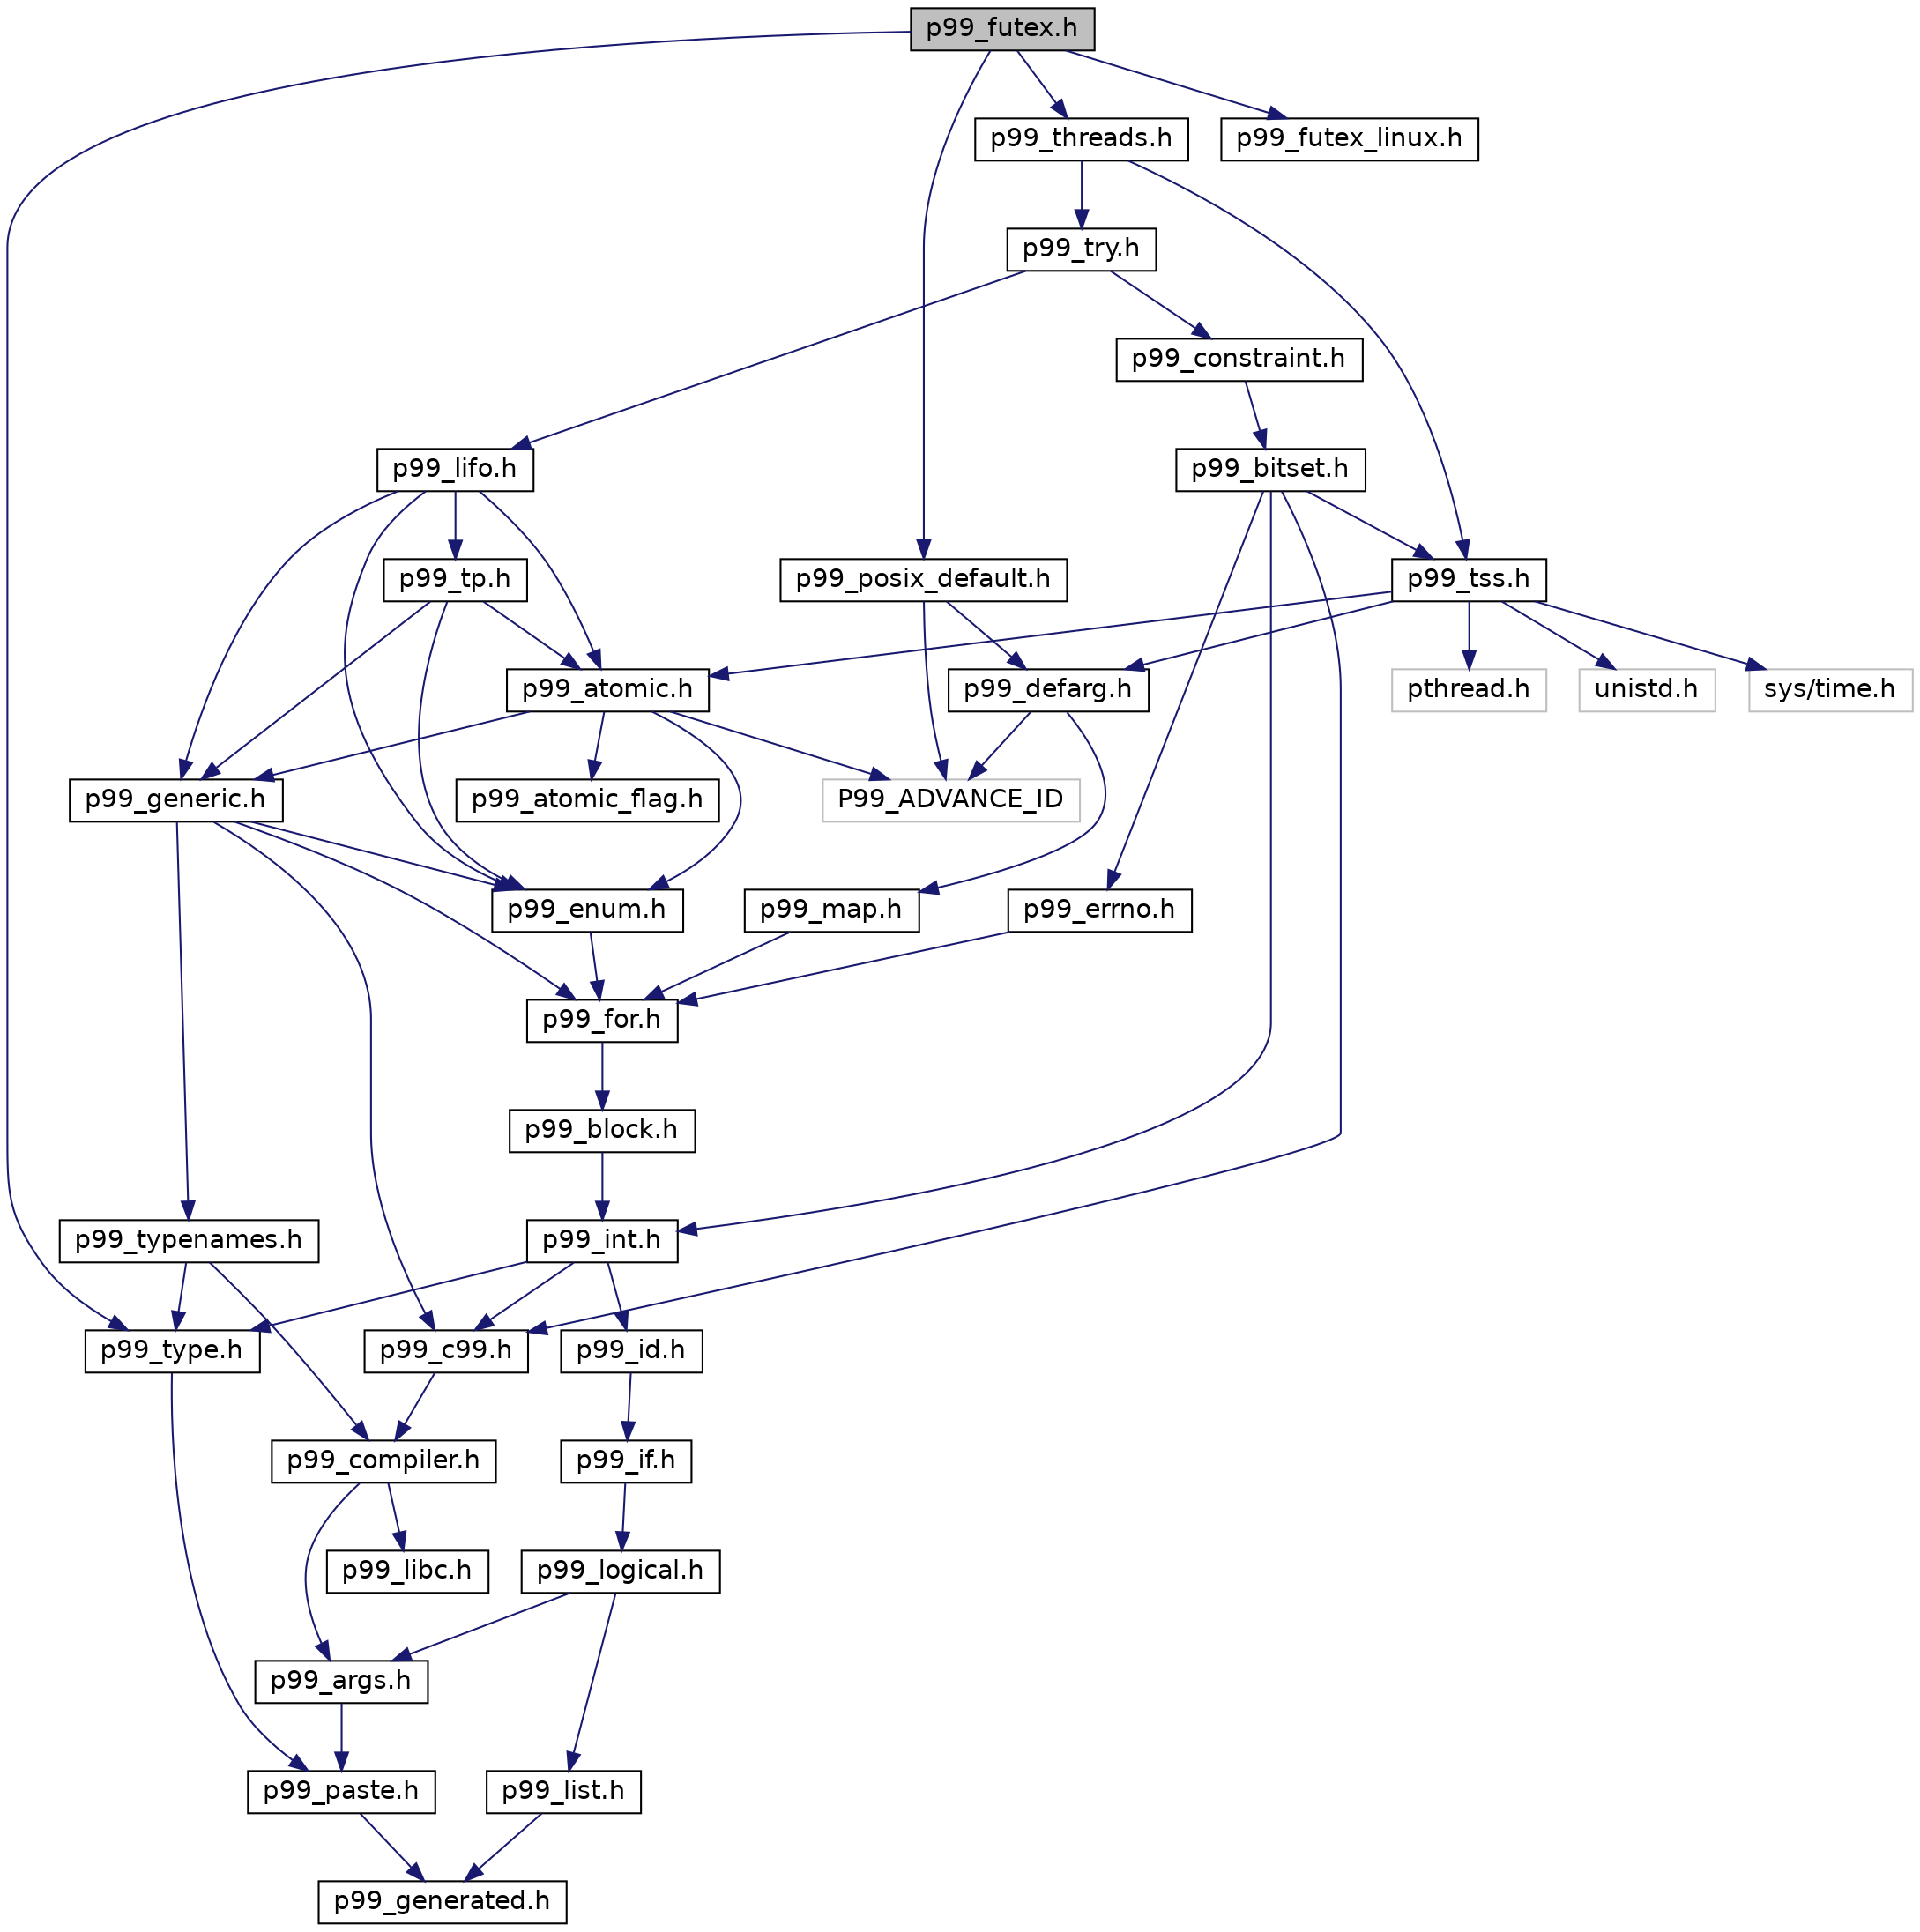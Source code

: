 digraph "p99_futex.h"
{
 // LATEX_PDF_SIZE
  edge [fontname="Helvetica",fontsize="14",labelfontname="Helvetica",labelfontsize="14"];
  node [fontname="Helvetica",fontsize="14",shape=record];
  Node1 [label="p99_futex.h",height=0.2,width=0.4,color="black", fillcolor="grey75", style="filled", fontcolor="black",tooltip=" "];
  Node1 -> Node2 [color="midnightblue",fontsize="14",style="solid",fontname="Helvetica"];
  Node2 [label="p99_type.h",height=0.2,width=0.4,color="black", fillcolor="white", style="filled",URL="$p99__type_8h.html",tooltip=" "];
  Node2 -> Node3 [color="midnightblue",fontsize="14",style="solid",fontname="Helvetica"];
  Node3 [label="p99_paste.h",height=0.2,width=0.4,color="black", fillcolor="white", style="filled",URL="$p99__paste_8h.html",tooltip="macros that paste tokens in a predictable way"];
  Node3 -> Node4 [color="midnightblue",fontsize="14",style="solid",fontname="Helvetica"];
  Node4 [label="p99_generated.h",height=0.2,width=0.4,color="black", fillcolor="white", style="filled",URL="$p99__generated_8h.html",tooltip="automatically generated macros to handle variadic macros."];
  Node1 -> Node5 [color="midnightblue",fontsize="14",style="solid",fontname="Helvetica"];
  Node5 [label="p99_threads.h",height=0.2,width=0.4,color="black", fillcolor="white", style="filled",URL="$p99__threads_8h.html",tooltip=" "];
  Node5 -> Node6 [color="midnightblue",fontsize="14",style="solid",fontname="Helvetica"];
  Node6 [label="p99_try.h",height=0.2,width=0.4,color="black", fillcolor="white", style="filled",URL="$p99__try_8h.html",tooltip=" "];
  Node6 -> Node7 [color="midnightblue",fontsize="14",style="solid",fontname="Helvetica"];
  Node7 [label="p99_constraint.h",height=0.2,width=0.4,color="black", fillcolor="white", style="filled",URL="$p99__constraint_8h.html",tooltip=" "];
  Node7 -> Node8 [color="midnightblue",fontsize="14",style="solid",fontname="Helvetica"];
  Node8 [label="p99_bitset.h",height=0.2,width=0.4,color="black", fillcolor="white", style="filled",URL="$p99__bitset_8h.html",tooltip=" "];
  Node8 -> Node9 [color="midnightblue",fontsize="14",style="solid",fontname="Helvetica"];
  Node9 [label="p99_tss.h",height=0.2,width=0.4,color="black", fillcolor="white", style="filled",URL="$p99__tss_8h.html",tooltip=" "];
  Node9 -> Node10 [color="midnightblue",fontsize="14",style="solid",fontname="Helvetica"];
  Node10 [label="unistd.h",height=0.2,width=0.4,color="grey75", fillcolor="white", style="filled",tooltip=" "];
  Node9 -> Node11 [color="midnightblue",fontsize="14",style="solid",fontname="Helvetica"];
  Node11 [label="sys/time.h",height=0.2,width=0.4,color="grey75", fillcolor="white", style="filled",tooltip=" "];
  Node9 -> Node12 [color="midnightblue",fontsize="14",style="solid",fontname="Helvetica"];
  Node12 [label="pthread.h",height=0.2,width=0.4,color="grey75", fillcolor="white", style="filled",tooltip=" "];
  Node9 -> Node13 [color="midnightblue",fontsize="14",style="solid",fontname="Helvetica"];
  Node13 [label="p99_defarg.h",height=0.2,width=0.4,color="black", fillcolor="white", style="filled",URL="$p99__defarg_8h.html",tooltip="Macros for default arguments to functions."];
  Node13 -> Node14 [color="midnightblue",fontsize="14",style="solid",fontname="Helvetica"];
  Node14 [label="p99_map.h",height=0.2,width=0.4,color="black", fillcolor="white", style="filled",URL="$p99__map_8h.html",tooltip="macros to produce lists of statements or declarations."];
  Node14 -> Node15 [color="midnightblue",fontsize="14",style="solid",fontname="Helvetica"];
  Node15 [label="p99_for.h",height=0.2,width=0.4,color="black", fillcolor="white", style="filled",URL="$p99__for_8h.html",tooltip="A preprocessor for loop implementation and some derived list handling macros."];
  Node15 -> Node16 [color="midnightblue",fontsize="14",style="solid",fontname="Helvetica"];
  Node16 [label="p99_block.h",height=0.2,width=0.4,color="black", fillcolor="white", style="filled",URL="$p99__block_8h.html",tooltip="Macros that implement controlling blocks."];
  Node16 -> Node17 [color="midnightblue",fontsize="14",style="solid",fontname="Helvetica"];
  Node17 [label="p99_int.h",height=0.2,width=0.4,color="black", fillcolor="white", style="filled",URL="$p99__int_8h.html",tooltip="Macros handling integer types and initialization."];
  Node17 -> Node18 [color="midnightblue",fontsize="14",style="solid",fontname="Helvetica"];
  Node18 [label="p99_c99.h",height=0.2,width=0.4,color="black", fillcolor="white", style="filled",URL="$p99__c99_8h.html",tooltip="C99 specific include files that are required by the standard."];
  Node18 -> Node19 [color="midnightblue",fontsize="14",style="solid",fontname="Helvetica"];
  Node19 [label="p99_compiler.h",height=0.2,width=0.4,color="black", fillcolor="white", style="filled",URL="$p99__compiler_8h.html",tooltip="Group compiler dependencies together in one file."];
  Node19 -> Node20 [color="midnightblue",fontsize="14",style="solid",fontname="Helvetica"];
  Node20 [label="p99_args.h",height=0.2,width=0.4,color="black", fillcolor="white", style="filled",URL="$p99__args_8h.html",tooltip="Providing macros that handle variadic macro argument lists."];
  Node20 -> Node3 [color="midnightblue",fontsize="14",style="solid",fontname="Helvetica"];
  Node19 -> Node21 [color="midnightblue",fontsize="14",style="solid",fontname="Helvetica"];
  Node21 [label="p99_libc.h",height=0.2,width=0.4,color="black", fillcolor="white", style="filled",URL="$p99__libc_8h.html",tooltip="Group C library dependencies together in one file."];
  Node17 -> Node22 [color="midnightblue",fontsize="14",style="solid",fontname="Helvetica"];
  Node22 [label="p99_id.h",height=0.2,width=0.4,color="black", fillcolor="white", style="filled",URL="$p99__id_8h.html",tooltip="Implement a simple FILEID that changes each time this file is included somewhere."];
  Node22 -> Node23 [color="midnightblue",fontsize="14",style="solid",fontname="Helvetica"];
  Node23 [label="p99_if.h",height=0.2,width=0.4,color="black", fillcolor="white", style="filled",URL="$p99__if_8h.html",tooltip="preprocessor conditionals to use inside macros"];
  Node23 -> Node24 [color="midnightblue",fontsize="14",style="solid",fontname="Helvetica"];
  Node24 [label="p99_logical.h",height=0.2,width=0.4,color="black", fillcolor="white", style="filled",URL="$p99__logical_8h.html",tooltip="macros to handle Boolean conditions at compile time."];
  Node24 -> Node20 [color="midnightblue",fontsize="14",style="solid",fontname="Helvetica"];
  Node24 -> Node25 [color="midnightblue",fontsize="14",style="solid",fontname="Helvetica"];
  Node25 [label="p99_list.h",height=0.2,width=0.4,color="black", fillcolor="white", style="filled",URL="$p99__list_8h.html",tooltip="Basis macros to process the parameter list of a variadic macro."];
  Node25 -> Node4 [color="midnightblue",fontsize="14",style="solid",fontname="Helvetica"];
  Node17 -> Node2 [color="midnightblue",fontsize="14",style="solid",fontname="Helvetica"];
  Node13 -> Node26 [color="midnightblue",fontsize="14",style="solid",fontname="Helvetica"];
  Node26 [label="P99_ADVANCE_ID",height=0.2,width=0.4,color="grey75", fillcolor="white", style="filled",tooltip=" "];
  Node9 -> Node27 [color="midnightblue",fontsize="14",style="solid",fontname="Helvetica"];
  Node27 [label="p99_atomic.h",height=0.2,width=0.4,color="black", fillcolor="white", style="filled",URL="$p99__atomic_8h.html",tooltip=" "];
  Node27 -> Node28 [color="midnightblue",fontsize="14",style="solid",fontname="Helvetica"];
  Node28 [label="p99_enum.h",height=0.2,width=0.4,color="black", fillcolor="white", style="filled",URL="$p99__enum_8h.html",tooltip=" "];
  Node28 -> Node15 [color="midnightblue",fontsize="14",style="solid",fontname="Helvetica"];
  Node27 -> Node29 [color="midnightblue",fontsize="14",style="solid",fontname="Helvetica"];
  Node29 [label="p99_generic.h",height=0.2,width=0.4,color="black", fillcolor="white", style="filled",URL="$p99__generic_8h.html",tooltip=" "];
  Node29 -> Node15 [color="midnightblue",fontsize="14",style="solid",fontname="Helvetica"];
  Node29 -> Node28 [color="midnightblue",fontsize="14",style="solid",fontname="Helvetica"];
  Node29 -> Node30 [color="midnightblue",fontsize="14",style="solid",fontname="Helvetica"];
  Node30 [label="p99_typenames.h",height=0.2,width=0.4,color="black", fillcolor="white", style="filled",URL="$p99__typenames_8h.html",tooltip="Declare types derived from the standard types."];
  Node30 -> Node19 [color="midnightblue",fontsize="14",style="solid",fontname="Helvetica"];
  Node30 -> Node2 [color="midnightblue",fontsize="14",style="solid",fontname="Helvetica"];
  Node29 -> Node18 [color="midnightblue",fontsize="14",style="solid",fontname="Helvetica"];
  Node27 -> Node26 [color="midnightblue",fontsize="14",style="solid",fontname="Helvetica"];
  Node27 -> Node31 [color="midnightblue",fontsize="14",style="solid",fontname="Helvetica"];
  Node31 [label="p99_atomic_flag.h",height=0.2,width=0.4,color="black", fillcolor="white", style="filled",URL="$p99__atomic__flag_8h.html",tooltip=" "];
  Node8 -> Node18 [color="midnightblue",fontsize="14",style="solid",fontname="Helvetica"];
  Node8 -> Node32 [color="midnightblue",fontsize="14",style="solid",fontname="Helvetica"];
  Node32 [label="p99_errno.h",height=0.2,width=0.4,color="black", fillcolor="white", style="filled",URL="$p99__errno_8h.html",tooltip=" "];
  Node32 -> Node15 [color="midnightblue",fontsize="14",style="solid",fontname="Helvetica"];
  Node8 -> Node17 [color="midnightblue",fontsize="14",style="solid",fontname="Helvetica"];
  Node6 -> Node33 [color="midnightblue",fontsize="14",style="solid",fontname="Helvetica"];
  Node33 [label="p99_lifo.h",height=0.2,width=0.4,color="black", fillcolor="white", style="filled",URL="$p99__lifo_8h.html",tooltip=" "];
  Node33 -> Node28 [color="midnightblue",fontsize="14",style="solid",fontname="Helvetica"];
  Node33 -> Node29 [color="midnightblue",fontsize="14",style="solid",fontname="Helvetica"];
  Node33 -> Node27 [color="midnightblue",fontsize="14",style="solid",fontname="Helvetica"];
  Node33 -> Node34 [color="midnightblue",fontsize="14",style="solid",fontname="Helvetica"];
  Node34 [label="p99_tp.h",height=0.2,width=0.4,color="black", fillcolor="white", style="filled",URL="$p99__tp_8h.html",tooltip=" "];
  Node34 -> Node28 [color="midnightblue",fontsize="14",style="solid",fontname="Helvetica"];
  Node34 -> Node29 [color="midnightblue",fontsize="14",style="solid",fontname="Helvetica"];
  Node34 -> Node27 [color="midnightblue",fontsize="14",style="solid",fontname="Helvetica"];
  Node5 -> Node9 [color="midnightblue",fontsize="14",style="solid",fontname="Helvetica"];
  Node1 -> Node35 [color="midnightblue",fontsize="14",style="solid",fontname="Helvetica"];
  Node35 [label="p99_posix_default.h",height=0.2,width=0.4,color="black", fillcolor="white", style="filled",URL="$p99__posix__default_8h.html",tooltip=" "];
  Node35 -> Node13 [color="midnightblue",fontsize="14",style="solid",fontname="Helvetica"];
  Node35 -> Node26 [color="midnightblue",fontsize="14",style="solid",fontname="Helvetica"];
  Node1 -> Node36 [color="midnightblue",fontsize="14",style="solid",fontname="Helvetica"];
  Node36 [label="p99_futex_linux.h",height=0.2,width=0.4,color="black", fillcolor="white", style="filled",URL="$p99__futex__linux_8h.html",tooltip=" "];
}
